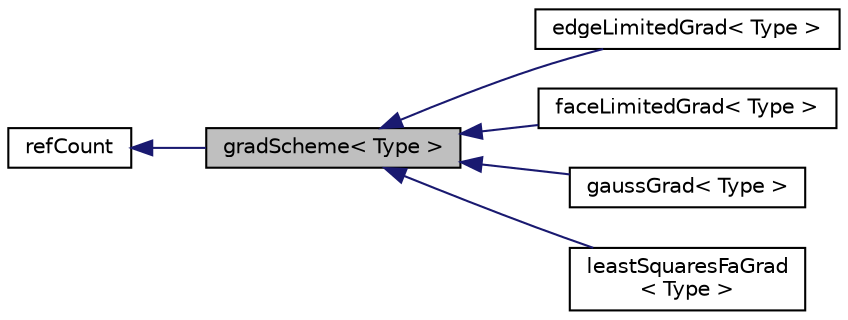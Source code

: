 digraph "gradScheme&lt; Type &gt;"
{
  bgcolor="transparent";
  edge [fontname="Helvetica",fontsize="10",labelfontname="Helvetica",labelfontsize="10"];
  node [fontname="Helvetica",fontsize="10",shape=record];
  rankdir="LR";
  Node1 [label="gradScheme\< Type \>",height=0.2,width=0.4,color="black", fillcolor="grey75", style="filled" fontcolor="black"];
  Node2 -> Node1 [dir="back",color="midnightblue",fontsize="10",style="solid",fontname="Helvetica"];
  Node2 [label="refCount",height=0.2,width=0.4,color="black",URL="$classFoam_1_1refCount.html",tooltip="Reference counter for various OpenFOAM components. "];
  Node1 -> Node3 [dir="back",color="midnightblue",fontsize="10",style="solid",fontname="Helvetica"];
  Node3 [label="edgeLimitedGrad\< Type \>",height=0.2,width=0.4,color="black",URL="$classFoam_1_1fa_1_1edgeLimitedGrad.html",tooltip="edgeLimitedGrad gradient scheme applied to a runTime selected base gradient scheme. "];
  Node1 -> Node4 [dir="back",color="midnightblue",fontsize="10",style="solid",fontname="Helvetica"];
  Node4 [label="faceLimitedGrad\< Type \>",height=0.2,width=0.4,color="black",URL="$classFoam_1_1fa_1_1faceLimitedGrad.html",tooltip="faceLimitedGrad gradient scheme applied to a runTime selected base gradient scheme. "];
  Node1 -> Node5 [dir="back",color="midnightblue",fontsize="10",style="solid",fontname="Helvetica"];
  Node5 [label="gaussGrad\< Type \>",height=0.2,width=0.4,color="black",URL="$classFoam_1_1fa_1_1gaussGrad.html",tooltip="Basic second-order gradient scheme using face-interpolation and Gauss&#39; theorem. "];
  Node1 -> Node6 [dir="back",color="midnightblue",fontsize="10",style="solid",fontname="Helvetica"];
  Node6 [label="leastSquaresFaGrad\l\< Type \>",height=0.2,width=0.4,color="black",URL="$classFoam_1_1fa_1_1leastSquaresFaGrad.html",tooltip="Second-order gradient scheme using least-squares. "];
}
